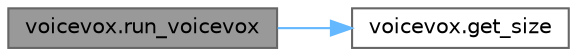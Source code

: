 digraph "voicevox.run_voicevox"
{
 // LATEX_PDF_SIZE
  bgcolor="transparent";
  edge [fontname=Helvetica,fontsize=10,labelfontname=Helvetica,labelfontsize=10];
  node [fontname=Helvetica,fontsize=10,shape=box,height=0.2,width=0.4];
  rankdir="LR";
  Node1 [label="voicevox.run_voicevox",height=0.2,width=0.4,color="gray40", fillcolor="grey60", style="filled", fontcolor="black",tooltip=" "];
  Node1 -> Node2 [color="steelblue1",style="solid"];
  Node2 [label="voicevox.get_size",height=0.2,width=0.4,color="grey40", fillcolor="white", style="filled",URL="$d0/da7/namespacevoicevox.html#a52bd36be1a1cc6f08d550fa7fad4bf1e",tooltip=" "];
}
